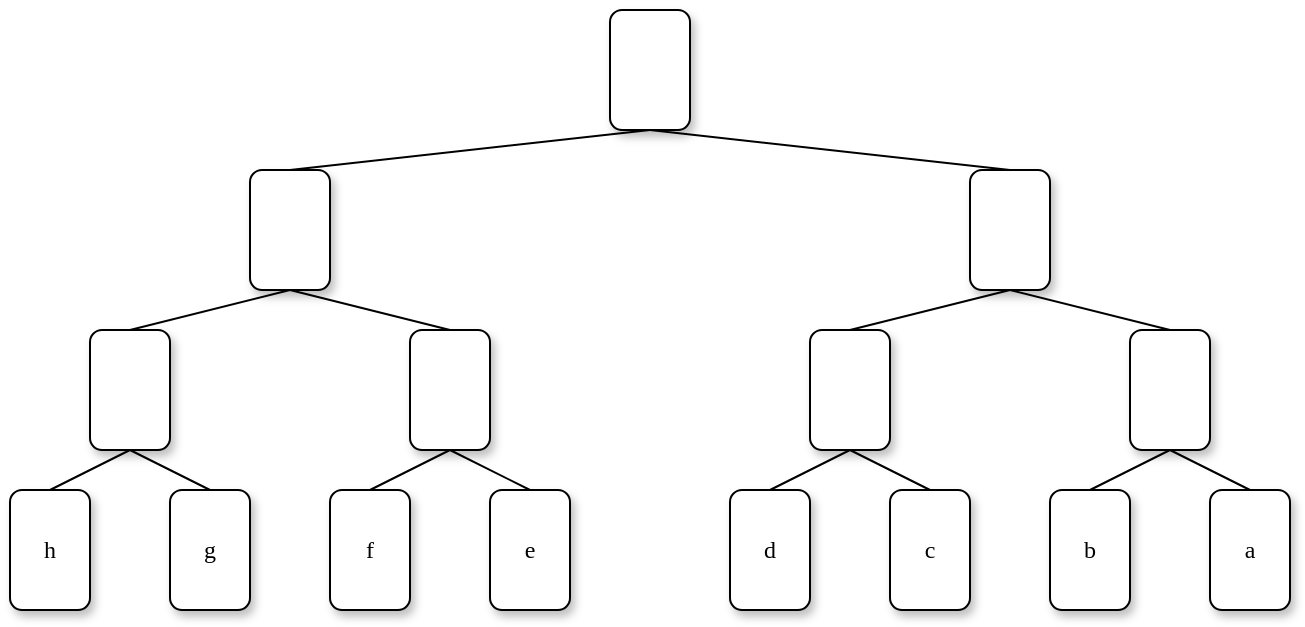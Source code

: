<mxfile version="24.0.7" type="device">
  <diagram name="Page-1" id="10a91c8b-09ff-31b1-d368-03940ed4cc9e">
    <mxGraphModel dx="-282" dy="925" grid="1" gridSize="10" guides="1" tooltips="1" connect="1" arrows="1" fold="1" page="1" pageScale="1" pageWidth="1100" pageHeight="850" background="none" math="0" shadow="0">
      <root>
        <mxCell id="0" />
        <mxCell id="1" parent="0" />
        <mxCell id="LJCdJQDtRav1pjc_Ptu5-148" value="" style="whiteSpace=wrap;html=1;rounded=1;shadow=1;labelBackgroundColor=none;strokeWidth=1;fontFamily=Verdana;fontSize=12;align=center;" vertex="1" parent="1">
          <mxGeometry x="2580" y="40" width="40" height="60" as="geometry" />
        </mxCell>
        <mxCell id="LJCdJQDtRav1pjc_Ptu5-149" value="" style="whiteSpace=wrap;html=1;rounded=1;shadow=1;labelBackgroundColor=none;strokeWidth=1;fontFamily=Verdana;fontSize=12;align=center;" vertex="1" parent="1">
          <mxGeometry x="2400" y="120" width="40" height="60" as="geometry" />
        </mxCell>
        <mxCell id="LJCdJQDtRav1pjc_Ptu5-151" value="" style="rounded=0;html=1;labelBackgroundColor=none;startArrow=none;startFill=0;startSize=5;endArrow=none;endFill=0;endSize=5;jettySize=auto;orthogonalLoop=1;strokeWidth=1;fontFamily=Verdana;fontSize=12;exitX=0.5;exitY=1;exitDx=0;exitDy=0;entryX=0.5;entryY=0;entryDx=0;entryDy=0;" edge="1" source="LJCdJQDtRav1pjc_Ptu5-148" target="LJCdJQDtRav1pjc_Ptu5-164" parent="1">
          <mxGeometry x="-0.3" y="13" relative="1" as="geometry">
            <mxPoint as="offset" />
            <mxPoint x="2625" y="100" as="sourcePoint" />
            <mxPoint x="2555" y="120" as="targetPoint" />
          </mxGeometry>
        </mxCell>
        <mxCell id="LJCdJQDtRav1pjc_Ptu5-152" value="&lt;br&gt;" style="rounded=0;html=1;labelBackgroundColor=none;startArrow=none;startFill=0;startSize=5;endArrow=none;endFill=0;endSize=5;jettySize=auto;orthogonalLoop=1;strokeWidth=1;fontFamily=Verdana;fontSize=12;exitX=0.5;exitY=1;exitDx=0;exitDy=0;entryX=0.5;entryY=0;entryDx=0;entryDy=0;" edge="1" source="LJCdJQDtRav1pjc_Ptu5-148" target="LJCdJQDtRav1pjc_Ptu5-149" parent="1">
          <mxGeometry x="-0.359" y="-11" relative="1" as="geometry">
            <mxPoint as="offset" />
          </mxGeometry>
        </mxCell>
        <mxCell id="LJCdJQDtRav1pjc_Ptu5-164" value="" style="whiteSpace=wrap;html=1;rounded=1;shadow=1;labelBackgroundColor=none;strokeWidth=1;fontFamily=Verdana;fontSize=12;align=center;" vertex="1" parent="1">
          <mxGeometry x="2760" y="120" width="40" height="60" as="geometry" />
        </mxCell>
        <mxCell id="LJCdJQDtRav1pjc_Ptu5-212" value="" style="whiteSpace=wrap;html=1;rounded=1;shadow=1;labelBackgroundColor=none;strokeWidth=1;fontFamily=Verdana;fontSize=12;align=center;" vertex="1" parent="1">
          <mxGeometry x="2320" y="200" width="40" height="60" as="geometry" />
        </mxCell>
        <mxCell id="LJCdJQDtRav1pjc_Ptu5-213" value="" style="rounded=0;html=1;labelBackgroundColor=none;startArrow=none;startFill=0;startSize=5;endArrow=none;endFill=0;endSize=5;jettySize=auto;orthogonalLoop=1;strokeWidth=1;fontFamily=Verdana;fontSize=12;entryX=0.5;entryY=0;entryDx=0;entryDy=0;" edge="1" target="LJCdJQDtRav1pjc_Ptu5-215" parent="1">
          <mxGeometry x="-0.3" y="13" relative="1" as="geometry">
            <mxPoint as="offset" />
            <mxPoint x="2420" y="180" as="sourcePoint" />
            <mxPoint x="2375" y="200" as="targetPoint" />
          </mxGeometry>
        </mxCell>
        <mxCell id="LJCdJQDtRav1pjc_Ptu5-214" value="&lt;br&gt;" style="rounded=0;html=1;labelBackgroundColor=none;startArrow=none;startFill=0;startSize=5;endArrow=none;endFill=0;endSize=5;jettySize=auto;orthogonalLoop=1;strokeWidth=1;fontFamily=Verdana;fontSize=12;entryX=0.5;entryY=0;entryDx=0;entryDy=0;" edge="1" target="LJCdJQDtRav1pjc_Ptu5-212" parent="1">
          <mxGeometry x="-0.359" y="-11" relative="1" as="geometry">
            <mxPoint as="offset" />
            <mxPoint x="2420" y="180" as="sourcePoint" />
          </mxGeometry>
        </mxCell>
        <mxCell id="LJCdJQDtRav1pjc_Ptu5-215" value="" style="whiteSpace=wrap;html=1;rounded=1;shadow=1;labelBackgroundColor=none;strokeWidth=1;fontFamily=Verdana;fontSize=12;align=center;" vertex="1" parent="1">
          <mxGeometry x="2480" y="200" width="40" height="60" as="geometry" />
        </mxCell>
        <mxCell id="LJCdJQDtRav1pjc_Ptu5-216" value="h" style="whiteSpace=wrap;html=1;rounded=1;shadow=1;labelBackgroundColor=none;strokeWidth=1;fontFamily=Verdana;fontSize=12;align=center;" vertex="1" parent="1">
          <mxGeometry x="2280" y="280" width="40" height="60" as="geometry" />
        </mxCell>
        <mxCell id="LJCdJQDtRav1pjc_Ptu5-217" value="" style="rounded=0;html=1;labelBackgroundColor=none;startArrow=none;startFill=0;startSize=5;endArrow=none;endFill=0;endSize=5;jettySize=auto;orthogonalLoop=1;strokeWidth=1;fontFamily=Verdana;fontSize=12;entryX=0.5;entryY=0;entryDx=0;entryDy=0;" edge="1" target="LJCdJQDtRav1pjc_Ptu5-219" parent="1">
          <mxGeometry x="-0.3" y="13" relative="1" as="geometry">
            <mxPoint as="offset" />
            <mxPoint x="2340" y="260" as="sourcePoint" />
            <mxPoint x="2295" y="280" as="targetPoint" />
          </mxGeometry>
        </mxCell>
        <mxCell id="LJCdJQDtRav1pjc_Ptu5-218" value="&lt;br&gt;" style="rounded=0;html=1;labelBackgroundColor=none;startArrow=none;startFill=0;startSize=5;endArrow=none;endFill=0;endSize=5;jettySize=auto;orthogonalLoop=1;strokeWidth=1;fontFamily=Verdana;fontSize=12;entryX=0.5;entryY=0;entryDx=0;entryDy=0;" edge="1" target="LJCdJQDtRav1pjc_Ptu5-216" parent="1">
          <mxGeometry x="-0.359" y="-11" relative="1" as="geometry">
            <mxPoint as="offset" />
            <mxPoint x="2340" y="260" as="sourcePoint" />
          </mxGeometry>
        </mxCell>
        <mxCell id="LJCdJQDtRav1pjc_Ptu5-219" value="g" style="whiteSpace=wrap;html=1;rounded=1;shadow=1;labelBackgroundColor=none;strokeWidth=1;fontFamily=Verdana;fontSize=12;align=center;" vertex="1" parent="1">
          <mxGeometry x="2360" y="280" width="40" height="60" as="geometry" />
        </mxCell>
        <mxCell id="LJCdJQDtRav1pjc_Ptu5-222" value="f" style="whiteSpace=wrap;html=1;rounded=1;shadow=1;labelBackgroundColor=none;strokeWidth=1;fontFamily=Verdana;fontSize=12;align=center;" vertex="1" parent="1">
          <mxGeometry x="2440" y="280" width="40" height="60" as="geometry" />
        </mxCell>
        <mxCell id="LJCdJQDtRav1pjc_Ptu5-223" value="" style="rounded=0;html=1;labelBackgroundColor=none;startArrow=none;startFill=0;startSize=5;endArrow=none;endFill=0;endSize=5;jettySize=auto;orthogonalLoop=1;strokeWidth=1;fontFamily=Verdana;fontSize=12;entryX=0.5;entryY=0;entryDx=0;entryDy=0;" edge="1" target="LJCdJQDtRav1pjc_Ptu5-225" parent="1">
          <mxGeometry x="-0.3" y="13" relative="1" as="geometry">
            <mxPoint as="offset" />
            <mxPoint x="2500" y="260" as="sourcePoint" />
            <mxPoint x="2455" y="280" as="targetPoint" />
          </mxGeometry>
        </mxCell>
        <mxCell id="LJCdJQDtRav1pjc_Ptu5-224" value="&lt;br&gt;" style="rounded=0;html=1;labelBackgroundColor=none;startArrow=none;startFill=0;startSize=5;endArrow=none;endFill=0;endSize=5;jettySize=auto;orthogonalLoop=1;strokeWidth=1;fontFamily=Verdana;fontSize=12;entryX=0.5;entryY=0;entryDx=0;entryDy=0;" edge="1" target="LJCdJQDtRav1pjc_Ptu5-222" parent="1">
          <mxGeometry x="-0.359" y="-11" relative="1" as="geometry">
            <mxPoint as="offset" />
            <mxPoint x="2500" y="260" as="sourcePoint" />
          </mxGeometry>
        </mxCell>
        <mxCell id="LJCdJQDtRav1pjc_Ptu5-225" value="e" style="whiteSpace=wrap;html=1;rounded=1;shadow=1;labelBackgroundColor=none;strokeWidth=1;fontFamily=Verdana;fontSize=12;align=center;" vertex="1" parent="1">
          <mxGeometry x="2520" y="280" width="40" height="60" as="geometry" />
        </mxCell>
        <mxCell id="LJCdJQDtRav1pjc_Ptu5-226" value="" style="whiteSpace=wrap;html=1;rounded=1;shadow=1;labelBackgroundColor=none;strokeWidth=1;fontFamily=Verdana;fontSize=12;align=center;" vertex="1" parent="1">
          <mxGeometry x="2680" y="200" width="40" height="60" as="geometry" />
        </mxCell>
        <mxCell id="LJCdJQDtRav1pjc_Ptu5-227" value="" style="rounded=0;html=1;labelBackgroundColor=none;startArrow=none;startFill=0;startSize=5;endArrow=none;endFill=0;endSize=5;jettySize=auto;orthogonalLoop=1;strokeWidth=1;fontFamily=Verdana;fontSize=12;entryX=0.5;entryY=0;entryDx=0;entryDy=0;" edge="1" target="LJCdJQDtRav1pjc_Ptu5-229" parent="1">
          <mxGeometry x="-0.3" y="13" relative="1" as="geometry">
            <mxPoint as="offset" />
            <mxPoint x="2780" y="180" as="sourcePoint" />
            <mxPoint x="2735" y="200" as="targetPoint" />
          </mxGeometry>
        </mxCell>
        <mxCell id="LJCdJQDtRav1pjc_Ptu5-228" value="&lt;br&gt;" style="rounded=0;html=1;labelBackgroundColor=none;startArrow=none;startFill=0;startSize=5;endArrow=none;endFill=0;endSize=5;jettySize=auto;orthogonalLoop=1;strokeWidth=1;fontFamily=Verdana;fontSize=12;entryX=0.5;entryY=0;entryDx=0;entryDy=0;" edge="1" target="LJCdJQDtRav1pjc_Ptu5-226" parent="1">
          <mxGeometry x="-0.359" y="-11" relative="1" as="geometry">
            <mxPoint as="offset" />
            <mxPoint x="2780" y="180" as="sourcePoint" />
          </mxGeometry>
        </mxCell>
        <mxCell id="LJCdJQDtRav1pjc_Ptu5-229" value="" style="whiteSpace=wrap;html=1;rounded=1;shadow=1;labelBackgroundColor=none;strokeWidth=1;fontFamily=Verdana;fontSize=12;align=center;" vertex="1" parent="1">
          <mxGeometry x="2840" y="200" width="40" height="60" as="geometry" />
        </mxCell>
        <mxCell id="LJCdJQDtRav1pjc_Ptu5-230" value="d" style="whiteSpace=wrap;html=1;rounded=1;shadow=1;labelBackgroundColor=none;strokeWidth=1;fontFamily=Verdana;fontSize=12;align=center;" vertex="1" parent="1">
          <mxGeometry x="2640" y="280" width="40" height="60" as="geometry" />
        </mxCell>
        <mxCell id="LJCdJQDtRav1pjc_Ptu5-231" value="" style="rounded=0;html=1;labelBackgroundColor=none;startArrow=none;startFill=0;startSize=5;endArrow=none;endFill=0;endSize=5;jettySize=auto;orthogonalLoop=1;strokeWidth=1;fontFamily=Verdana;fontSize=12;entryX=0.5;entryY=0;entryDx=0;entryDy=0;" edge="1" target="LJCdJQDtRav1pjc_Ptu5-233" parent="1">
          <mxGeometry x="-0.3" y="13" relative="1" as="geometry">
            <mxPoint as="offset" />
            <mxPoint x="2700" y="260" as="sourcePoint" />
            <mxPoint x="2655" y="280" as="targetPoint" />
          </mxGeometry>
        </mxCell>
        <mxCell id="LJCdJQDtRav1pjc_Ptu5-232" value="&lt;br&gt;" style="rounded=0;html=1;labelBackgroundColor=none;startArrow=none;startFill=0;startSize=5;endArrow=none;endFill=0;endSize=5;jettySize=auto;orthogonalLoop=1;strokeWidth=1;fontFamily=Verdana;fontSize=12;entryX=0.5;entryY=0;entryDx=0;entryDy=0;" edge="1" target="LJCdJQDtRav1pjc_Ptu5-230" parent="1">
          <mxGeometry x="-0.359" y="-11" relative="1" as="geometry">
            <mxPoint as="offset" />
            <mxPoint x="2700" y="260" as="sourcePoint" />
          </mxGeometry>
        </mxCell>
        <mxCell id="LJCdJQDtRav1pjc_Ptu5-233" value="c" style="whiteSpace=wrap;html=1;rounded=1;shadow=1;labelBackgroundColor=none;strokeWidth=1;fontFamily=Verdana;fontSize=12;align=center;" vertex="1" parent="1">
          <mxGeometry x="2720" y="280" width="40" height="60" as="geometry" />
        </mxCell>
        <mxCell id="LJCdJQDtRav1pjc_Ptu5-234" value="b" style="whiteSpace=wrap;html=1;rounded=1;shadow=1;labelBackgroundColor=none;strokeWidth=1;fontFamily=Verdana;fontSize=12;align=center;" vertex="1" parent="1">
          <mxGeometry x="2800" y="280" width="40" height="60" as="geometry" />
        </mxCell>
        <mxCell id="LJCdJQDtRav1pjc_Ptu5-235" value="" style="rounded=0;html=1;labelBackgroundColor=none;startArrow=none;startFill=0;startSize=5;endArrow=none;endFill=0;endSize=5;jettySize=auto;orthogonalLoop=1;strokeWidth=1;fontFamily=Verdana;fontSize=12;entryX=0.5;entryY=0;entryDx=0;entryDy=0;" edge="1" target="LJCdJQDtRav1pjc_Ptu5-237" parent="1">
          <mxGeometry x="-0.3" y="13" relative="1" as="geometry">
            <mxPoint as="offset" />
            <mxPoint x="2860" y="260" as="sourcePoint" />
            <mxPoint x="2815" y="280" as="targetPoint" />
          </mxGeometry>
        </mxCell>
        <mxCell id="LJCdJQDtRav1pjc_Ptu5-236" value="&lt;br&gt;" style="rounded=0;html=1;labelBackgroundColor=none;startArrow=none;startFill=0;startSize=5;endArrow=none;endFill=0;endSize=5;jettySize=auto;orthogonalLoop=1;strokeWidth=1;fontFamily=Verdana;fontSize=12;entryX=0.5;entryY=0;entryDx=0;entryDy=0;" edge="1" target="LJCdJQDtRav1pjc_Ptu5-234" parent="1">
          <mxGeometry x="-0.359" y="-11" relative="1" as="geometry">
            <mxPoint as="offset" />
            <mxPoint x="2860" y="260" as="sourcePoint" />
          </mxGeometry>
        </mxCell>
        <mxCell id="LJCdJQDtRav1pjc_Ptu5-237" value="a" style="whiteSpace=wrap;html=1;rounded=1;shadow=1;labelBackgroundColor=none;strokeWidth=1;fontFamily=Verdana;fontSize=12;align=center;" vertex="1" parent="1">
          <mxGeometry x="2880" y="280" width="40" height="60" as="geometry" />
        </mxCell>
      </root>
    </mxGraphModel>
  </diagram>
</mxfile>
